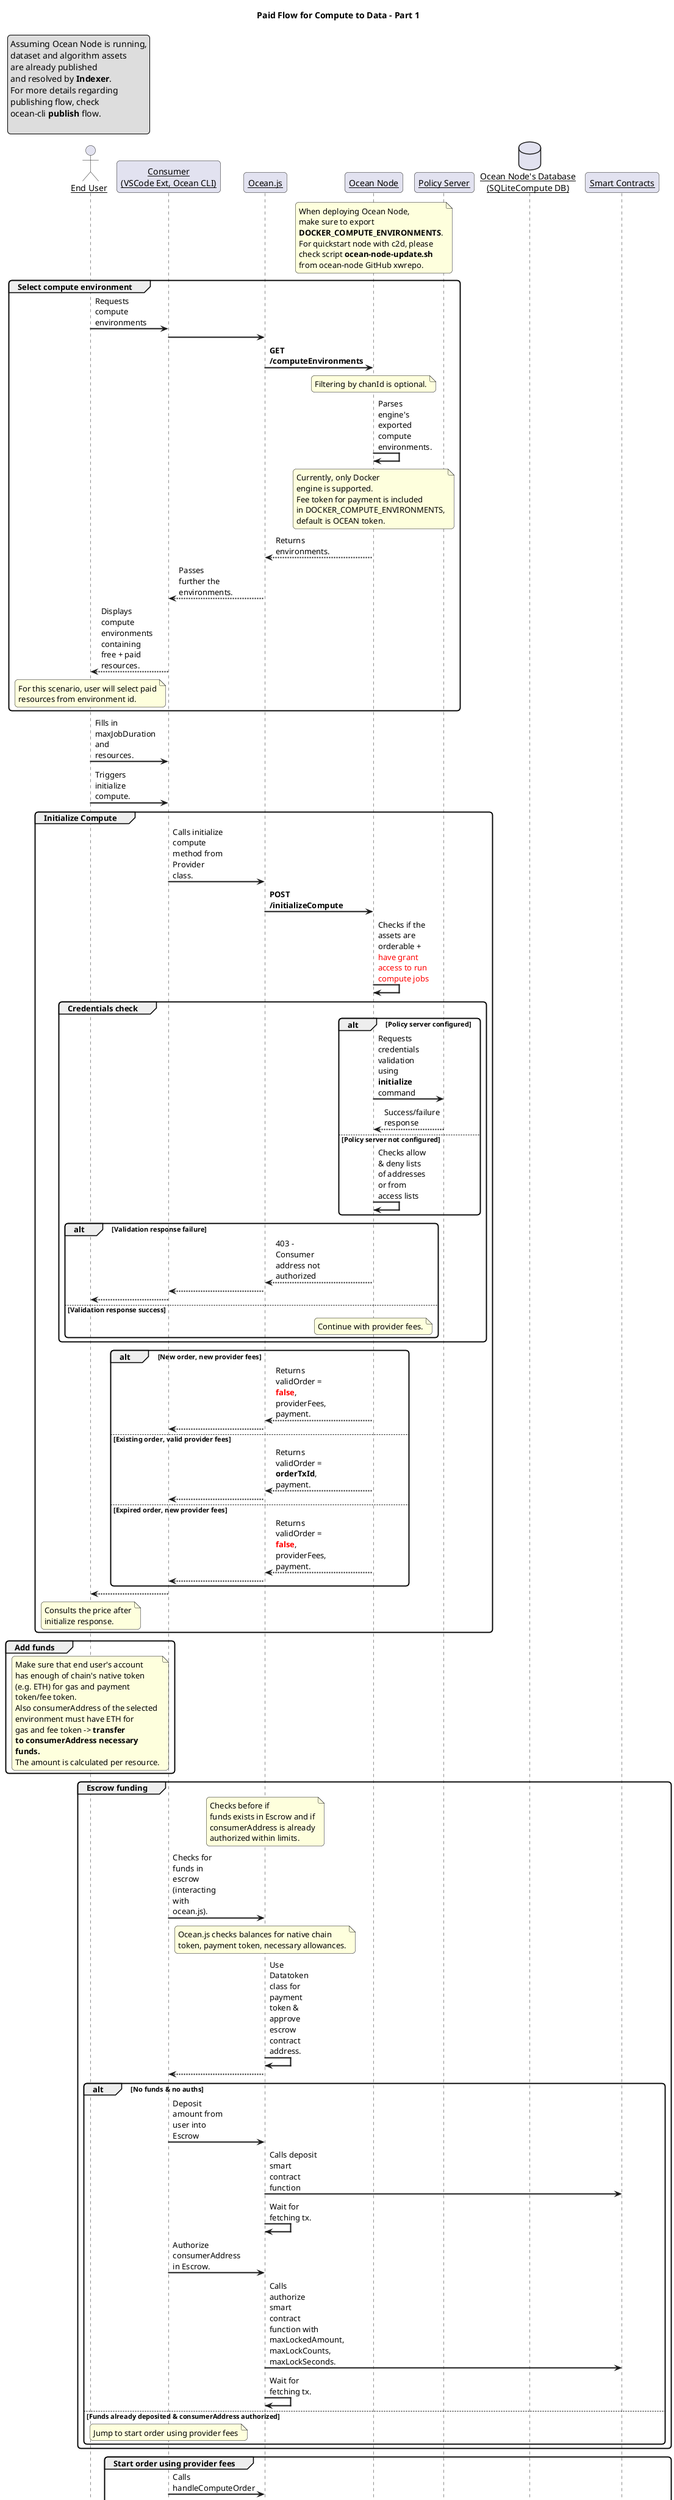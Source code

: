 @startuml "Paid Flow for Compute to Data - Part 1"
title "Paid Flow for Compute to Data - Part 1"

skinparam sequenceArrowThickness 2
skinparam roundcorner 10
skinparam maxmessagesize 85
skinparam sequenceParticipant underline

actor "End User" as end_user
participant "Consumer\n(VSCode Ext, Ocean CLI)" as consumer
participant "Ocean.js" as ocean_js
participant "Ocean Node" as ocean_node
participant "Policy Server" as policy_server
database "Ocean Node's Database\n(SQLiteCompute DB)" as db
participant "Smart Contracts" as smart_contracts

legend top left
Assuming Ocean Node is running,
dataset and algorithm assets
are already published
and resolved by **Indexer**.
For more details regarding
publishing flow, check 
ocean-cli **publish** flow.

end legend

note over ocean_node
When deploying Ocean Node,
make sure to export
**DOCKER_COMPUTE_ENVIRONMENTS**.
For quickstart node with c2d, please
check script **ocean-node-update.sh**
from ocean-node GitHub xwrepo.
end note

group Select compute environment

    end_user -> consumer: Requests compute environments
    consumer -> ocean_js
    ocean_js -> ocean_node: **GET /computeEnvironments**
    note over ocean_node
    Filtering by chanId is optional.
    end note
    ocean_node -> ocean_node: Parses engine's exported compute environments.
    note over ocean_node
    Currently, only Docker
    engine is supported.
    Fee token for payment is included
    in DOCKER_COMPUTE_ENVIRONMENTS,
    default is OCEAN token.
    end note
    ocean_node --> ocean_js: Returns environments.
    ocean_js --> consumer: Passes further the environments.
    consumer --> end_user: Displays compute environments containing free + paid resources.
    note over end_user
    For this scenario, user will select paid
    resources from environment id.
    end note

end group

end_user -> consumer: Fills in maxJobDuration and resources.
end_user -> consumer: Triggers initialize compute.
group Initialize Compute
    consumer -> ocean_js: Calls initialize compute method from Provider class.
    ocean_js -> ocean_node: **POST /initializeCompute**
    ocean_node -> ocean_node: Checks if the assets are orderable + <font color=red>have grant access to run compute jobs</font>
    group Credentials check
        alt Policy server configured
            ocean_node -> policy_server: Requests credentials validation using **initialize** command
            policy_server --> ocean_node: Success/failure response
        else Policy server not configured
            ocean_node -> ocean_node: Checks allow & deny lists of addresses or from access lists
        end
        alt Validation response failure
            ocean_node --> ocean_js: 403 - Consumer address not authorized
            ocean_js --> consumer
            consumer --> end_user
        else Validation response success
            note over ocean_node
                Continue with provider fees.
            end note
        end
    end group
    alt New order, new provider fees
    ocean_node --> ocean_js: Returns validOrder = <font color="red">**false**</font>, providerFees, payment.
    ocean_js --> consumer
    else Existing order, valid provider fees
    ocean_node --> ocean_js: Returns validOrder = **orderTxId**, payment.
    ocean_js --> consumer
    else Expired order, new provider fees
    ocean_node --> ocean_js: Returns validOrder = <font color="red">**false**</font>, providerFees, payment.
    ocean_js --> consumer
    end
    consumer --> end_user
    note over end_user
    Consults the price after
    initialize response.
    end note
end group
group Add funds
    note over end_user
    Make sure that end user's account
    has enough of chain's native token
    (e.g. ETH) for gas and payment
    token/fee token. 
    Also consumerAddress of the selected
    environment must have ETH for
    gas and fee token -> **transfer**
    **to consumerAddress necessary**
    **funds.** 
    The amount is calculated per resource.
    end note

end group

group Escrow funding
    note over ocean_js
    Checks before if
    funds exists in Escrow and if
    consumerAddress is already
    authorized within limits.
    end note
    consumer -> ocean_js: Checks for funds in escrow (interacting with ocean.js).
    note over ocean_js
    Ocean.js checks balances for native chain
    token, payment token, necessary allowances.
    end note
    ocean_js -> ocean_js: Use Datatoken class for payment token & approve escrow contract address.
    ocean_js --> consumer
    alt No funds & no auths 
    consumer -> ocean_js: Deposit amount from user into Escrow
    ocean_js -> smart_contracts: Calls deposit smart contract function
    ocean_js -> ocean_js: Wait for fetching tx.
    consumer -> ocean_js: Authorize consumerAddress in Escrow.
    ocean_js -> smart_contracts: Calls authorize smart contract function with maxLockedAmount, maxLockCounts, maxLockSeconds.
    ocean_js -> ocean_js: Wait for fetching tx.
    else Funds already deposited & consumerAddress authorized
    note over consumer
    Jump to start order using provider fees
    end note
    end
end group
group Start order using provider fees
    consumer -> ocean_js: Calls handleComputeOrder
    ocean_js -> ocean_js: Checks if calling smart contracts **startOrder** or **reuseOrder**.
    alt 1. New order, new provider fees\n-> startOrder
    ocean_js -> smart_contracts: Asset datatoken invokes startOrder.
    smart_contracts --> ocean_js: Transaction hash as proof for ordering.
    ocean_js --> consumer: Returns transaction hash.
    else 2. Existing order, valid provider fees\n-> returns existing valid order tx ID.
    ocean_js -> consumer: Returns validOrder from initialize response.
    else 3. Expired order, new provider fees\n-> reuseOrder
    ocean_js -> smart_contracts: Asset datatoken invokes reuseOrder.
    smart_contracts --> ocean_js: Transaction hash as proof for ordering.
    ocean_js --> consumer: Returns transaction hash.
    end
end group

@enduml